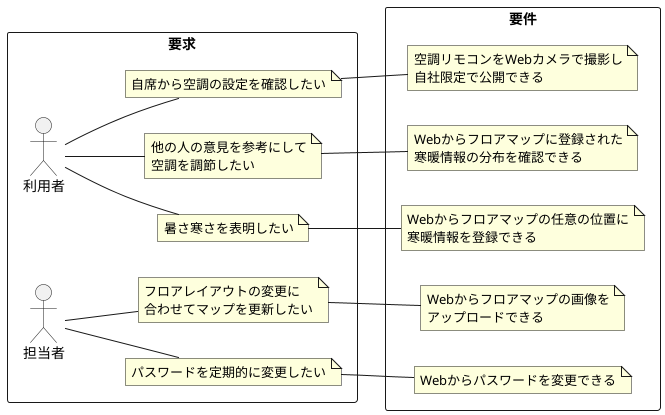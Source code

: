 @startuml
left to right direction

rectangle 要求 {
actor 利用者
note  "暑さ寒さを表明したい" as N1
note  "他の人の意見を参考にして\n空調を調節したい" as N2
note "自席から空調の設定を確認したい" as N5

actor 担当者
note  "パスワードを定期的に変更したい" as N3
note  "フロアレイアウトの変更に\n合わせてマップを更新したい" as N4

}
利用者 -- N1
利用者 -- N2
担当者 -- N3
担当者 -- N4
利用者 -- N5

rectangle 要件 {
note "Webからフロアマップの任意の位置に\n寒暖情報を登録できる" as R1
note "Webからフロアマップに登録された\n寒暖情報の分布を確認できる" as R2
note "Webからパスワードを変更できる" as R3
note "Webからフロアマップの画像を\nアップロードできる" as R4
note "空調リモコンをWebカメラで撮影し\n自社限定で公開できる" as R5
}
N1 -- R1
N2 -- R2
N3 -- R3
N4 -- R4
N5 -- R5

@enduml